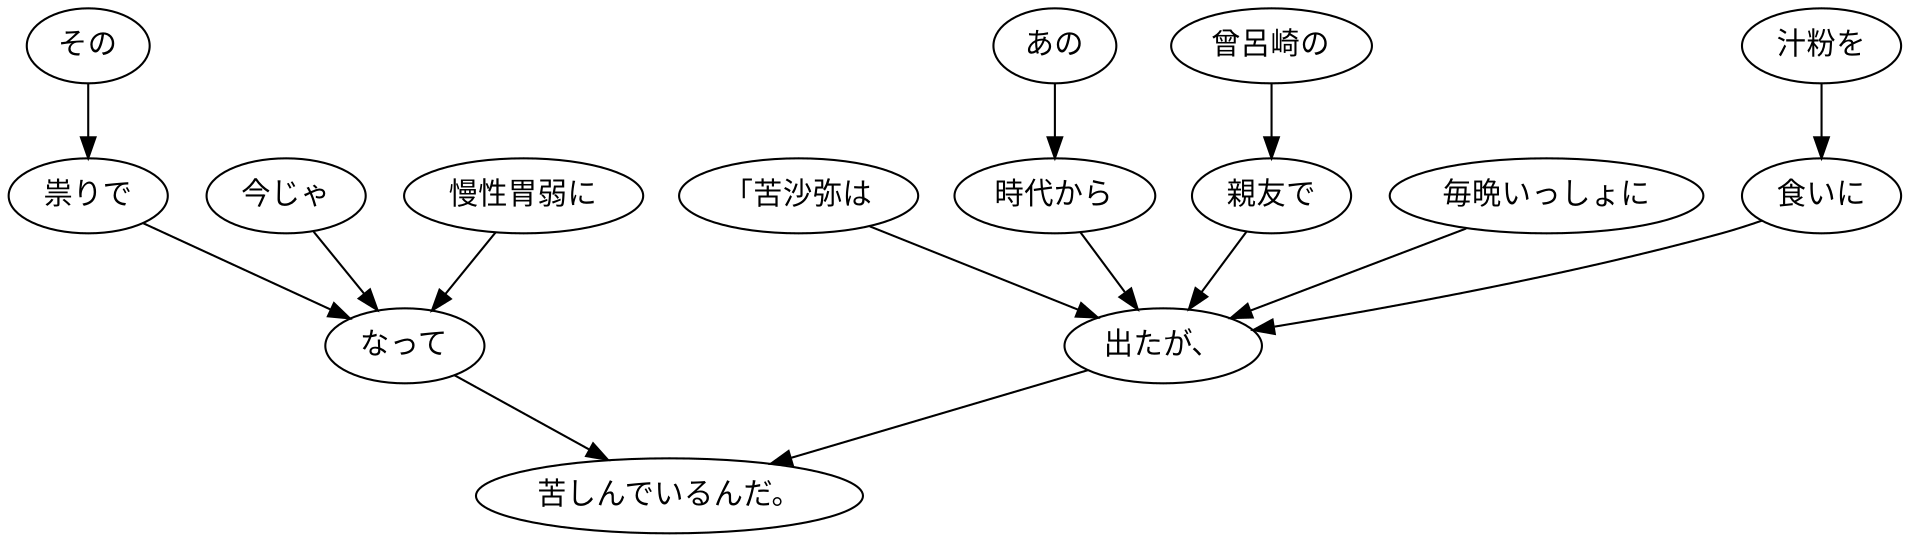 digraph graph2490 {
	node0 [label="「苦沙弥は"];
	node1 [label="あの"];
	node2 [label="時代から"];
	node3 [label="曾呂崎の"];
	node4 [label="親友で"];
	node5 [label="毎晩いっしょに"];
	node6 [label="汁粉を"];
	node7 [label="食いに"];
	node8 [label="出たが、"];
	node9 [label="その"];
	node10 [label="祟りで"];
	node11 [label="今じゃ"];
	node12 [label="慢性胃弱に"];
	node13 [label="なって"];
	node14 [label="苦しんでいるんだ。"];
	node0 -> node8;
	node1 -> node2;
	node2 -> node8;
	node3 -> node4;
	node4 -> node8;
	node5 -> node8;
	node6 -> node7;
	node7 -> node8;
	node8 -> node14;
	node9 -> node10;
	node10 -> node13;
	node11 -> node13;
	node12 -> node13;
	node13 -> node14;
}
